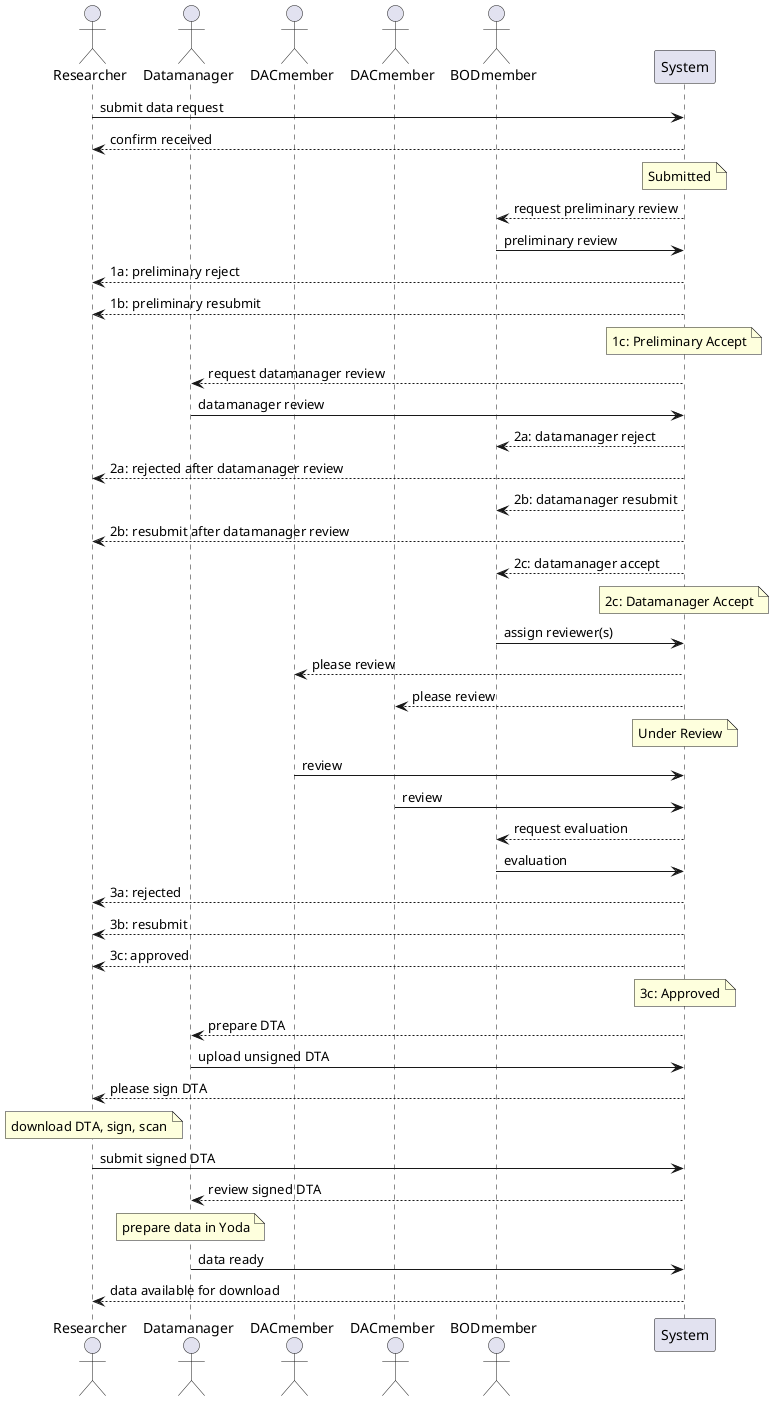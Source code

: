 @startuml
actor "Researcher" as R
actor "Datamanager" as DM
actor "DACmember" as M1
actor "DACmember" as M2
actor "BODmember" as B
participant "System" as Y

R -> Y   : submit data request
Y --> R  : confirm received
note over Y
 Submitted
end note
Y --> B  : request preliminary review
B -> Y   : preliminary review
Y --> R  : 1a: preliminary reject
Y --> R  : 1b: preliminary resubmit
note over Y
 1c: Preliminary Accept
end note
Y --> DM : request datamanager review
DM -> Y  : datamanager review
Y --> B  : 2a: datamanager reject
Y --> R  : 2a: rejected after datamanager review
Y --> B  : 2b: datamanager resubmit
Y --> R  : 2b: resubmit after datamanager review
Y --> B  : 2c: datamanager accept
note over Y
 2c: Datamanager Accept
end note
B -> Y   : assign reviewer(s)
Y --> M1 : please review
Y --> M2 : please review
note over Y
 Under Review
end note
M1 -> Y  : review
M2 -> Y  : review
Y --> B  : request evaluation
B -> Y   : evaluation
Y --> R  : 3a: rejected
Y --> R  : 3b: resubmit
Y --> R  : 3c: approved
note over Y
 3c: Approved
end note
Y --> DM : prepare DTA
DM -> Y  : upload unsigned DTA
Y --> R  : please sign DTA
note over R
 download DTA, sign, scan
end note
R -> Y   : submit signed DTA
Y --> DM : review signed DTA
note over DM
 prepare data in Yoda
end note
DM -> Y  : data ready
Y --> R  : data available for download
@enduml
